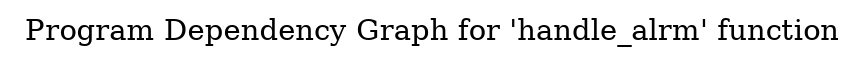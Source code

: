 digraph "Program Dependency Graph for 'handle_alrm' function" {
	label="Program Dependency Graph for 'handle_alrm' function";

}
